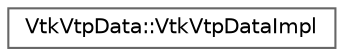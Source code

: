 digraph "Graphical Class Hierarchy"
{
 // LATEX_PDF_SIZE
  bgcolor="transparent";
  edge [fontname=Helvetica,fontsize=10,labelfontname=Helvetica,labelfontsize=10];
  node [fontname=Helvetica,fontsize=10,shape=box,height=0.2,width=0.4];
  rankdir="LR";
  Node0 [id="Node000000",label="VtkVtpData::VtkVtpDataImpl",height=0.2,width=0.4,color="grey40", fillcolor="white", style="filled",URL="$class_vtk_vtp_data_1_1_vtk_vtp_data_impl.html",tooltip=" "];
}
